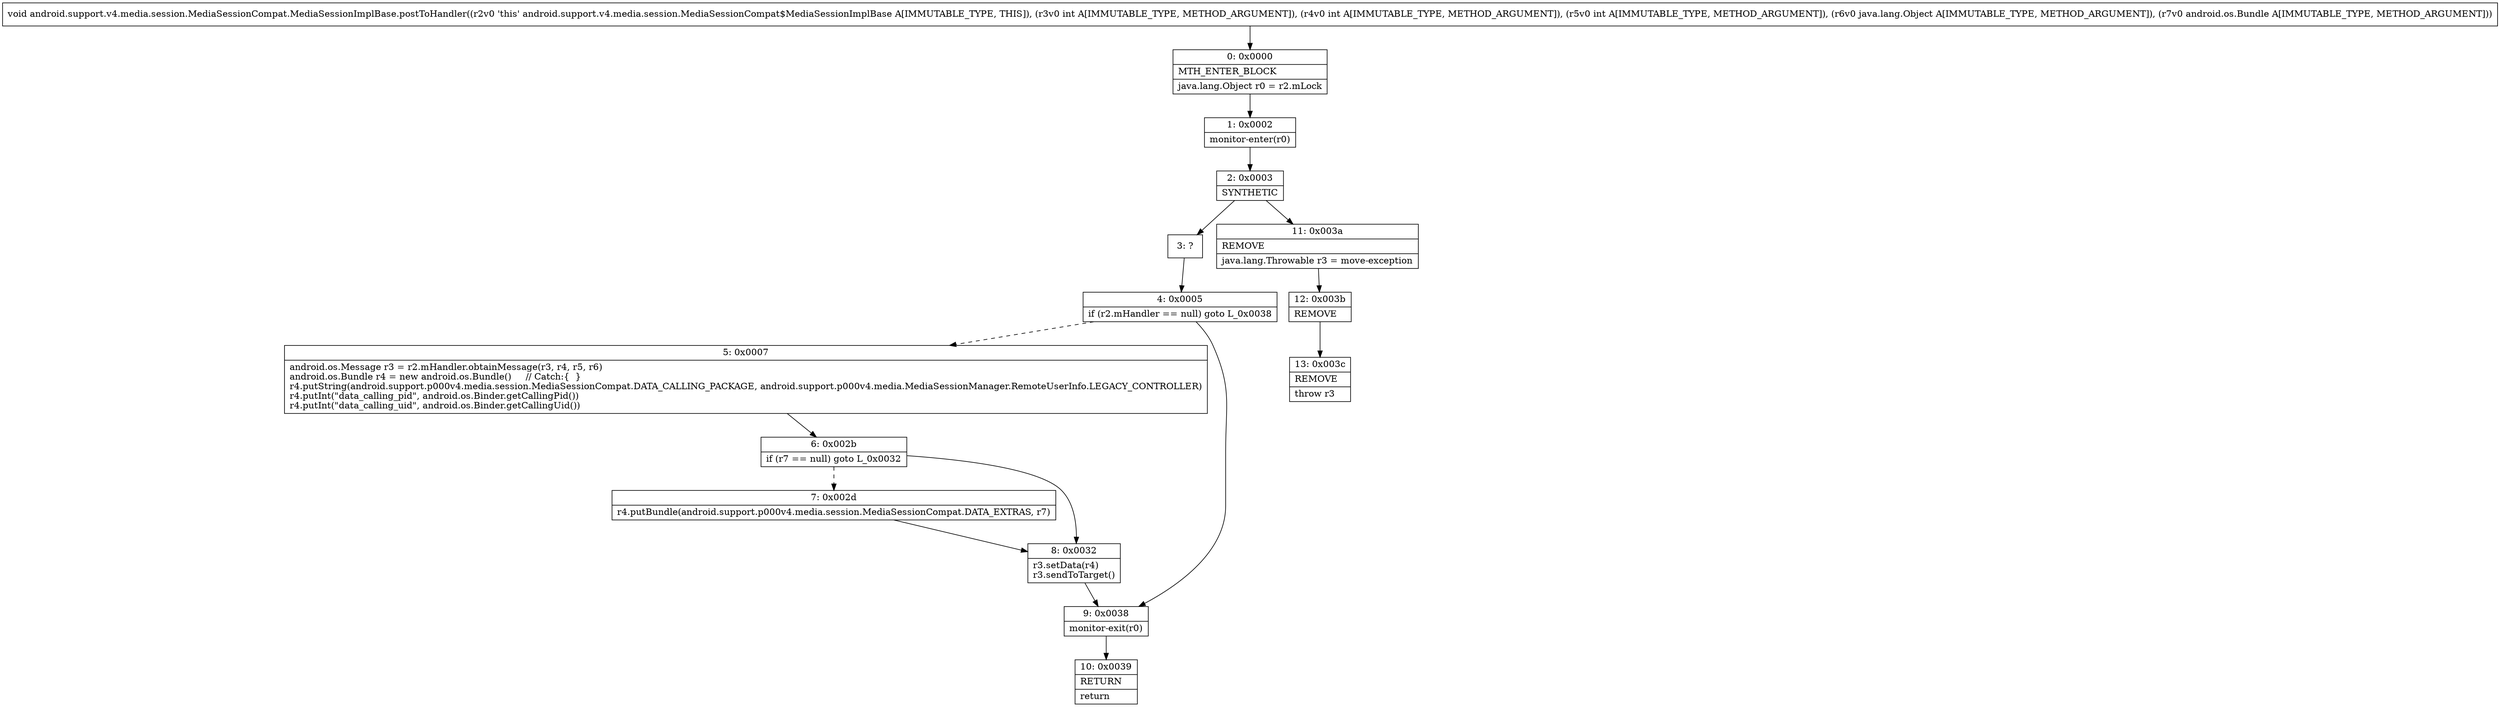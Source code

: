 digraph "CFG forandroid.support.v4.media.session.MediaSessionCompat.MediaSessionImplBase.postToHandler(IIILjava\/lang\/Object;Landroid\/os\/Bundle;)V" {
Node_0 [shape=record,label="{0\:\ 0x0000|MTH_ENTER_BLOCK\l|java.lang.Object r0 = r2.mLock\l}"];
Node_1 [shape=record,label="{1\:\ 0x0002|monitor\-enter(r0)\l}"];
Node_2 [shape=record,label="{2\:\ 0x0003|SYNTHETIC\l}"];
Node_3 [shape=record,label="{3\:\ ?}"];
Node_4 [shape=record,label="{4\:\ 0x0005|if (r2.mHandler == null) goto L_0x0038\l}"];
Node_5 [shape=record,label="{5\:\ 0x0007|android.os.Message r3 = r2.mHandler.obtainMessage(r3, r4, r5, r6)\landroid.os.Bundle r4 = new android.os.Bundle()     \/\/ Catch:\{  \}\lr4.putString(android.support.p000v4.media.session.MediaSessionCompat.DATA_CALLING_PACKAGE, android.support.p000v4.media.MediaSessionManager.RemoteUserInfo.LEGACY_CONTROLLER)\lr4.putInt(\"data_calling_pid\", android.os.Binder.getCallingPid())\lr4.putInt(\"data_calling_uid\", android.os.Binder.getCallingUid())\l}"];
Node_6 [shape=record,label="{6\:\ 0x002b|if (r7 == null) goto L_0x0032\l}"];
Node_7 [shape=record,label="{7\:\ 0x002d|r4.putBundle(android.support.p000v4.media.session.MediaSessionCompat.DATA_EXTRAS, r7)\l}"];
Node_8 [shape=record,label="{8\:\ 0x0032|r3.setData(r4)\lr3.sendToTarget()\l}"];
Node_9 [shape=record,label="{9\:\ 0x0038|monitor\-exit(r0)\l}"];
Node_10 [shape=record,label="{10\:\ 0x0039|RETURN\l|return\l}"];
Node_11 [shape=record,label="{11\:\ 0x003a|REMOVE\l|java.lang.Throwable r3 = move\-exception\l}"];
Node_12 [shape=record,label="{12\:\ 0x003b|REMOVE\l}"];
Node_13 [shape=record,label="{13\:\ 0x003c|REMOVE\l|throw r3\l}"];
MethodNode[shape=record,label="{void android.support.v4.media.session.MediaSessionCompat.MediaSessionImplBase.postToHandler((r2v0 'this' android.support.v4.media.session.MediaSessionCompat$MediaSessionImplBase A[IMMUTABLE_TYPE, THIS]), (r3v0 int A[IMMUTABLE_TYPE, METHOD_ARGUMENT]), (r4v0 int A[IMMUTABLE_TYPE, METHOD_ARGUMENT]), (r5v0 int A[IMMUTABLE_TYPE, METHOD_ARGUMENT]), (r6v0 java.lang.Object A[IMMUTABLE_TYPE, METHOD_ARGUMENT]), (r7v0 android.os.Bundle A[IMMUTABLE_TYPE, METHOD_ARGUMENT])) }"];
MethodNode -> Node_0;
Node_0 -> Node_1;
Node_1 -> Node_2;
Node_2 -> Node_3;
Node_2 -> Node_11;
Node_3 -> Node_4;
Node_4 -> Node_5[style=dashed];
Node_4 -> Node_9;
Node_5 -> Node_6;
Node_6 -> Node_7[style=dashed];
Node_6 -> Node_8;
Node_7 -> Node_8;
Node_8 -> Node_9;
Node_9 -> Node_10;
Node_11 -> Node_12;
Node_12 -> Node_13;
}

